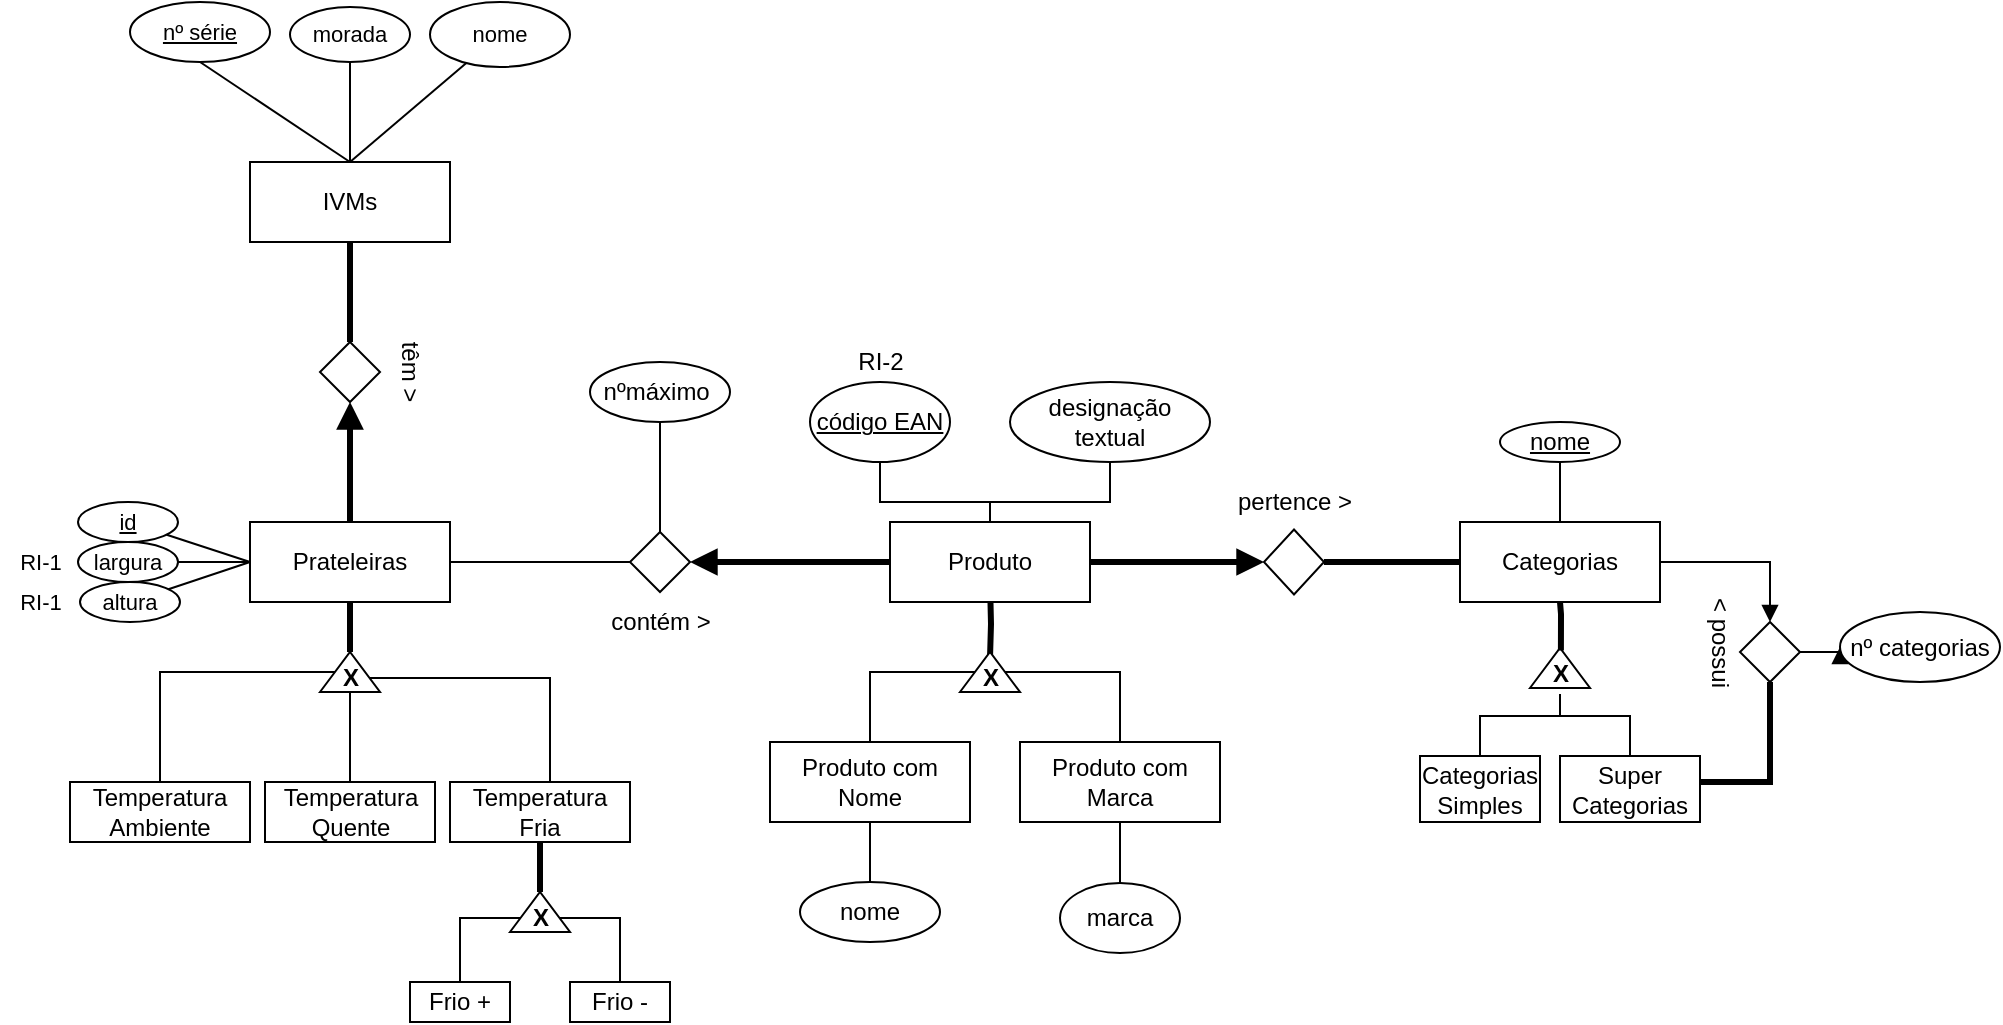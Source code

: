 <mxfile version="18.1.1" type="github">
  <diagram id="8ztq_dbtikDleyWdbMcF" name="Page-1">
    <mxGraphModel dx="544" dy="933" grid="1" gridSize="10" guides="1" tooltips="1" connect="1" arrows="1" fold="1" page="1" pageScale="1" pageWidth="827" pageHeight="1169" math="0" shadow="0">
      <root>
        <mxCell id="0" />
        <mxCell id="1" parent="0" />
        <mxCell id="TBFXP56faVrxq3CZrR5O-63" value="" style="edgeStyle=orthogonalEdgeStyle;rounded=0;orthogonalLoop=1;jettySize=auto;html=1;startArrow=none;startFill=0;endArrow=none;endFill=0;strokeWidth=1;exitX=0.5;exitY=0;exitDx=0;exitDy=0;" edge="1" parent="1" source="TBFXP56faVrxq3CZrR5O-56" target="TBFXP56faVrxq3CZrR5O-60">
          <mxGeometry relative="1" as="geometry" />
        </mxCell>
        <mxCell id="fuVCnv27o5Psqc1fixxr-16" value="IVMs" style="whiteSpace=wrap;html=1;align=center;" parent="1" vertex="1">
          <mxGeometry x="285" y="250" width="100" height="40" as="geometry" />
        </mxCell>
        <mxCell id="fuVCnv27o5Psqc1fixxr-18" value="" style="shape=rhombus;perimeter=rhombusPerimeter;whiteSpace=wrap;html=1;align=center;" parent="1" vertex="1">
          <mxGeometry x="320" y="340" width="30" height="30" as="geometry" />
        </mxCell>
        <mxCell id="fuVCnv27o5Psqc1fixxr-27" value="têm &amp;gt;" style="text;html=1;strokeColor=none;fillColor=none;align=center;verticalAlign=middle;whiteSpace=wrap;rounded=0;rotation=90;" parent="1" vertex="1">
          <mxGeometry x="335" y="340" width="60" height="30" as="geometry" />
        </mxCell>
        <mxCell id="fuVCnv27o5Psqc1fixxr-143" style="edgeStyle=none;rounded=0;sketch=0;orthogonalLoop=1;jettySize=auto;html=1;entryX=0.5;entryY=1;entryDx=0;entryDy=0;shadow=0;labelBackgroundColor=default;fontFamily=Helvetica;fontSize=11;fontColor=default;startArrow=none;startFill=0;endArrow=block;endFill=1;strokeColor=default;strokeWidth=3;fillColor=#000000;elbow=vertical;" parent="1" source="fuVCnv27o5Psqc1fixxr-28" target="fuVCnv27o5Psqc1fixxr-18" edge="1">
          <mxGeometry relative="1" as="geometry" />
        </mxCell>
        <mxCell id="fuVCnv27o5Psqc1fixxr-28" value="Prateleiras" style="whiteSpace=wrap;html=1;align=center;" parent="1" vertex="1">
          <mxGeometry x="285" y="430" width="100" height="40" as="geometry" />
        </mxCell>
        <mxCell id="fuVCnv27o5Psqc1fixxr-51" value="" style="endArrow=none;html=1;rounded=0;shadow=0;fillColor=#FFFFFF;elbow=vertical;exitX=0.5;exitY=1;exitDx=0;exitDy=0;entryX=0.5;entryY=0;entryDx=0;entryDy=0;strokeColor=#000000;strokeWidth=3;fontStyle=1" parent="1" source="fuVCnv27o5Psqc1fixxr-16" edge="1">
          <mxGeometry relative="1" as="geometry">
            <mxPoint x="155" y="380" as="sourcePoint" />
            <mxPoint x="335" y="340" as="targetPoint" />
          </mxGeometry>
        </mxCell>
        <mxCell id="fuVCnv27o5Psqc1fixxr-136" value="nº série" style="ellipse;whiteSpace=wrap;html=1;align=center;fontStyle=4;fontFamily=Helvetica;fontSize=11;fontColor=default;" parent="1" vertex="1">
          <mxGeometry x="225" y="170" width="70" height="30" as="geometry" />
        </mxCell>
        <mxCell id="fuVCnv27o5Psqc1fixxr-137" value="" style="endArrow=none;html=1;rounded=0;shadow=0;labelBackgroundColor=default;sketch=0;fontFamily=Helvetica;fontSize=11;fontColor=default;strokeColor=default;strokeWidth=1;fillColor=#000000;elbow=vertical;entryX=0.5;entryY=0;entryDx=0;entryDy=0;exitX=0.5;exitY=1;exitDx=0;exitDy=0;" parent="1" source="fuVCnv27o5Psqc1fixxr-136" target="fuVCnv27o5Psqc1fixxr-16" edge="1">
          <mxGeometry relative="1" as="geometry">
            <mxPoint x="275" y="300" as="sourcePoint" />
            <mxPoint x="435" y="300" as="targetPoint" />
          </mxGeometry>
        </mxCell>
        <mxCell id="fuVCnv27o5Psqc1fixxr-141" style="edgeStyle=none;rounded=0;sketch=0;orthogonalLoop=1;jettySize=auto;html=1;entryX=0.5;entryY=0;entryDx=0;entryDy=0;shadow=0;labelBackgroundColor=default;fontFamily=Helvetica;fontSize=11;fontColor=default;startArrow=none;startFill=0;endArrow=none;endFill=0;strokeColor=default;strokeWidth=1;fillColor=#000000;elbow=vertical;" parent="1" source="fuVCnv27o5Psqc1fixxr-140" target="fuVCnv27o5Psqc1fixxr-16" edge="1">
          <mxGeometry relative="1" as="geometry" />
        </mxCell>
        <mxCell id="fuVCnv27o5Psqc1fixxr-140" value="nome" style="ellipse;whiteSpace=wrap;html=1;align=center;fontFamily=Helvetica;fontSize=11;fontColor=default;" parent="1" vertex="1">
          <mxGeometry x="375" y="170" width="70" height="32.5" as="geometry" />
        </mxCell>
        <mxCell id="fuVCnv27o5Psqc1fixxr-145" style="edgeStyle=none;rounded=0;sketch=0;orthogonalLoop=1;jettySize=auto;html=1;shadow=0;labelBackgroundColor=default;fontFamily=Helvetica;fontSize=11;fontColor=default;startArrow=none;startFill=0;endArrow=none;endFill=0;strokeColor=default;strokeWidth=1;fillColor=#000000;elbow=vertical;" parent="1" source="fuVCnv27o5Psqc1fixxr-144" edge="1">
          <mxGeometry relative="1" as="geometry">
            <mxPoint x="335" y="250" as="targetPoint" />
          </mxGeometry>
        </mxCell>
        <mxCell id="fuVCnv27o5Psqc1fixxr-144" value="morada" style="ellipse;whiteSpace=wrap;html=1;align=center;fontFamily=Helvetica;fontSize=11;fontColor=default;" parent="1" vertex="1">
          <mxGeometry x="305" y="172.5" width="60" height="27.5" as="geometry" />
        </mxCell>
        <mxCell id="fuVCnv27o5Psqc1fixxr-148" style="edgeStyle=none;rounded=0;sketch=0;orthogonalLoop=1;jettySize=auto;html=1;shadow=0;labelBackgroundColor=default;fontFamily=Helvetica;fontSize=11;fontColor=default;startArrow=none;startFill=0;endArrow=none;endFill=0;strokeColor=default;strokeWidth=1;fillColor=#000000;elbow=vertical;" parent="1" source="fuVCnv27o5Psqc1fixxr-147" edge="1">
          <mxGeometry relative="1" as="geometry">
            <mxPoint x="285" y="450" as="targetPoint" />
          </mxGeometry>
        </mxCell>
        <mxCell id="fuVCnv27o5Psqc1fixxr-147" value="id" style="ellipse;whiteSpace=wrap;html=1;align=center;fontStyle=4;fontFamily=Helvetica;fontSize=11;fontColor=default;" parent="1" vertex="1">
          <mxGeometry x="199" y="420" width="50" height="20" as="geometry" />
        </mxCell>
        <mxCell id="fuVCnv27o5Psqc1fixxr-151" style="edgeStyle=none;rounded=0;sketch=0;orthogonalLoop=1;jettySize=auto;html=1;shadow=0;labelBackgroundColor=default;fontFamily=Helvetica;fontSize=11;fontColor=default;startArrow=none;startFill=0;endArrow=none;endFill=0;strokeColor=default;strokeWidth=1;fillColor=#000000;elbow=vertical;" parent="1" source="fuVCnv27o5Psqc1fixxr-150" edge="1">
          <mxGeometry relative="1" as="geometry">
            <mxPoint x="285" y="450" as="targetPoint" />
          </mxGeometry>
        </mxCell>
        <mxCell id="fuVCnv27o5Psqc1fixxr-150" value="altura" style="ellipse;whiteSpace=wrap;html=1;align=center;fontFamily=Helvetica;fontSize=11;fontColor=default;" parent="1" vertex="1">
          <mxGeometry x="200" y="460" width="50" height="20" as="geometry" />
        </mxCell>
        <mxCell id="fuVCnv27o5Psqc1fixxr-155" value="" style="edgeStyle=none;rounded=0;sketch=0;orthogonalLoop=1;jettySize=auto;html=1;shadow=0;labelBackgroundColor=default;fontFamily=Helvetica;fontSize=11;fontColor=default;startArrow=none;startFill=0;endArrow=none;endFill=0;strokeColor=default;strokeWidth=1;fillColor=#000000;elbow=vertical;entryX=0;entryY=0.5;entryDx=0;entryDy=0;" parent="1" source="fuVCnv27o5Psqc1fixxr-154" edge="1" target="fuVCnv27o5Psqc1fixxr-28">
          <mxGeometry relative="1" as="geometry">
            <mxPoint x="185" y="407.5" as="targetPoint" />
          </mxGeometry>
        </mxCell>
        <mxCell id="fuVCnv27o5Psqc1fixxr-154" value="largura" style="ellipse;whiteSpace=wrap;html=1;align=center;fontFamily=Helvetica;fontSize=11;fontColor=default;" parent="1" vertex="1">
          <mxGeometry x="199" y="440" width="50" height="20" as="geometry" />
        </mxCell>
        <mxCell id="fuVCnv27o5Psqc1fixxr-156" value="RI-1" style="text;html=1;align=center;verticalAlign=middle;resizable=0;points=[];autosize=1;strokeColor=none;fillColor=none;fontSize=11;fontFamily=Helvetica;fontColor=default;" parent="1" vertex="1">
          <mxGeometry x="160" y="460" width="40" height="20" as="geometry" />
        </mxCell>
        <mxCell id="fuVCnv27o5Psqc1fixxr-157" value="RI-1" style="text;html=1;align=center;verticalAlign=middle;resizable=0;points=[];autosize=1;strokeColor=none;fillColor=none;fontSize=11;fontFamily=Helvetica;fontColor=default;" parent="1" vertex="1">
          <mxGeometry x="160" y="440" width="40" height="20" as="geometry" />
        </mxCell>
        <mxCell id="TBFXP56faVrxq3CZrR5O-3" value="" style="edgeStyle=orthogonalEdgeStyle;rounded=0;orthogonalLoop=1;jettySize=auto;html=1;endArrow=none;endFill=0;strokeWidth=3;" edge="1" parent="1" source="TBFXP56faVrxq3CZrR5O-1" target="fuVCnv27o5Psqc1fixxr-28">
          <mxGeometry relative="1" as="geometry" />
        </mxCell>
        <mxCell id="TBFXP56faVrxq3CZrR5O-1" value="" style="triangle;whiteSpace=wrap;html=1;rotation=-90;" vertex="1" parent="1">
          <mxGeometry x="325" y="490" width="20" height="30" as="geometry" />
        </mxCell>
        <mxCell id="TBFXP56faVrxq3CZrR5O-5" value="" style="endArrow=none;html=1;rounded=0;strokeWidth=1;entryX=0.5;entryY=0;entryDx=0;entryDy=0;edgeStyle=orthogonalEdgeStyle;exitX=0.5;exitY=0;exitDx=0;exitDy=0;" edge="1" parent="1" source="TBFXP56faVrxq3CZrR5O-6" target="TBFXP56faVrxq3CZrR5O-1">
          <mxGeometry relative="1" as="geometry">
            <mxPoint x="225" y="550" as="sourcePoint" />
            <mxPoint x="295" y="550" as="targetPoint" />
            <Array as="points">
              <mxPoint x="240" y="505" />
            </Array>
          </mxGeometry>
        </mxCell>
        <mxCell id="TBFXP56faVrxq3CZrR5O-6" value="Temperatura Ambiente" style="whiteSpace=wrap;html=1;align=center;" vertex="1" parent="1">
          <mxGeometry x="195" y="560" width="90" height="30" as="geometry" />
        </mxCell>
        <mxCell id="TBFXP56faVrxq3CZrR5O-14" style="edgeStyle=orthogonalEdgeStyle;rounded=0;orthogonalLoop=1;jettySize=auto;html=1;endArrow=none;endFill=0;strokeWidth=1;entryX=0.552;entryY=-0.013;entryDx=0;entryDy=0;entryPerimeter=0;" edge="1" parent="1" source="TBFXP56faVrxq3CZrR5O-7" target="TBFXP56faVrxq3CZrR5O-15">
          <mxGeometry relative="1" as="geometry">
            <mxPoint x="445" y="560" as="targetPoint" />
            <Array as="points">
              <mxPoint x="435" y="508" />
              <mxPoint x="435" y="560" />
            </Array>
          </mxGeometry>
        </mxCell>
        <mxCell id="TBFXP56faVrxq3CZrR5O-7" value="X" style="text;html=1;align=center;verticalAlign=middle;resizable=0;points=[];autosize=1;strokeColor=none;fillColor=none;fontStyle=1" vertex="1" parent="1">
          <mxGeometry x="325" y="498" width="20" height="20" as="geometry" />
        </mxCell>
        <mxCell id="TBFXP56faVrxq3CZrR5O-13" value="" style="edgeStyle=orthogonalEdgeStyle;rounded=0;orthogonalLoop=1;jettySize=auto;html=1;endArrow=none;endFill=0;strokeWidth=1;entryX=0;entryY=0.5;entryDx=0;entryDy=0;" edge="1" parent="1" source="TBFXP56faVrxq3CZrR5O-11" target="TBFXP56faVrxq3CZrR5O-1">
          <mxGeometry relative="1" as="geometry" />
        </mxCell>
        <mxCell id="TBFXP56faVrxq3CZrR5O-11" value="Temperatura Quente" style="whiteSpace=wrap;html=1;align=center;" vertex="1" parent="1">
          <mxGeometry x="292.5" y="560" width="85" height="30" as="geometry" />
        </mxCell>
        <mxCell id="TBFXP56faVrxq3CZrR5O-15" value="Temperatura Fria" style="whiteSpace=wrap;html=1;align=center;" vertex="1" parent="1">
          <mxGeometry x="385" y="560" width="90" height="30" as="geometry" />
        </mxCell>
        <mxCell id="TBFXP56faVrxq3CZrR5O-18" value="" style="edgeStyle=orthogonalEdgeStyle;rounded=0;orthogonalLoop=1;jettySize=auto;html=1;endArrow=none;endFill=0;strokeWidth=3;" edge="1" parent="1" source="TBFXP56faVrxq3CZrR5O-16" target="TBFXP56faVrxq3CZrR5O-15">
          <mxGeometry relative="1" as="geometry" />
        </mxCell>
        <mxCell id="TBFXP56faVrxq3CZrR5O-16" value="" style="triangle;whiteSpace=wrap;html=1;rotation=-90;" vertex="1" parent="1">
          <mxGeometry x="420" y="610" width="20" height="30" as="geometry" />
        </mxCell>
        <mxCell id="TBFXP56faVrxq3CZrR5O-22" value="" style="edgeStyle=orthogonalEdgeStyle;rounded=0;orthogonalLoop=1;jettySize=auto;html=1;endArrow=none;endFill=0;strokeWidth=1;" edge="1" parent="1" source="TBFXP56faVrxq3CZrR5O-17" target="TBFXP56faVrxq3CZrR5O-20">
          <mxGeometry relative="1" as="geometry" />
        </mxCell>
        <mxCell id="TBFXP56faVrxq3CZrR5O-23" value="" style="edgeStyle=orthogonalEdgeStyle;rounded=0;orthogonalLoop=1;jettySize=auto;html=1;endArrow=none;endFill=0;strokeWidth=1;" edge="1" parent="1" source="TBFXP56faVrxq3CZrR5O-17" target="TBFXP56faVrxq3CZrR5O-21">
          <mxGeometry relative="1" as="geometry" />
        </mxCell>
        <mxCell id="TBFXP56faVrxq3CZrR5O-17" value="X" style="text;html=1;align=center;verticalAlign=middle;resizable=0;points=[];autosize=1;strokeColor=none;fillColor=none;fontStyle=1" vertex="1" parent="1">
          <mxGeometry x="420" y="618" width="20" height="20" as="geometry" />
        </mxCell>
        <mxCell id="TBFXP56faVrxq3CZrR5O-20" value="Frio +" style="whiteSpace=wrap;html=1;align=center;" vertex="1" parent="1">
          <mxGeometry x="365" y="660" width="50" height="20" as="geometry" />
        </mxCell>
        <mxCell id="TBFXP56faVrxq3CZrR5O-21" value="Frio -" style="whiteSpace=wrap;html=1;align=center;" vertex="1" parent="1">
          <mxGeometry x="445" y="660" width="50" height="20" as="geometry" />
        </mxCell>
        <mxCell id="TBFXP56faVrxq3CZrR5O-38" value="" style="edgeStyle=orthogonalEdgeStyle;rounded=0;orthogonalLoop=1;jettySize=auto;html=1;endArrow=none;endFill=0;strokeWidth=3;" edge="1" parent="1" target="TBFXP56faVrxq3CZrR5O-36">
          <mxGeometry relative="1" as="geometry">
            <mxPoint x="655" y="460" as="sourcePoint" />
          </mxGeometry>
        </mxCell>
        <mxCell id="TBFXP56faVrxq3CZrR5O-27" value="Produto" style="whiteSpace=wrap;html=1;align=center;" vertex="1" parent="1">
          <mxGeometry x="605" y="430" width="100" height="40" as="geometry" />
        </mxCell>
        <mxCell id="TBFXP56faVrxq3CZrR5O-30" value="" style="edgeStyle=orthogonalEdgeStyle;rounded=0;orthogonalLoop=1;jettySize=auto;html=1;endArrow=none;endFill=0;strokeWidth=1;" edge="1" parent="1" source="TBFXP56faVrxq3CZrR5O-29" target="TBFXP56faVrxq3CZrR5O-27">
          <mxGeometry relative="1" as="geometry" />
        </mxCell>
        <mxCell id="TBFXP56faVrxq3CZrR5O-29" value="código EAN" style="ellipse;whiteSpace=wrap;html=1;align=center;fontStyle=4;" vertex="1" parent="1">
          <mxGeometry x="565" y="360" width="70" height="40" as="geometry" />
        </mxCell>
        <mxCell id="TBFXP56faVrxq3CZrR5O-31" value="RI-2" style="text;html=1;align=center;verticalAlign=middle;resizable=0;points=[];autosize=1;strokeColor=none;fillColor=none;" vertex="1" parent="1">
          <mxGeometry x="580" y="340" width="40" height="20" as="geometry" />
        </mxCell>
        <mxCell id="TBFXP56faVrxq3CZrR5O-35" value="" style="triangle;whiteSpace=wrap;html=1;rotation=-90;" vertex="1" parent="1">
          <mxGeometry x="645" y="490" width="20" height="30" as="geometry" />
        </mxCell>
        <mxCell id="TBFXP56faVrxq3CZrR5O-42" value="" style="rounded=0;orthogonalLoop=1;jettySize=auto;html=1;endArrow=none;endFill=0;strokeWidth=1;edgeStyle=elbowEdgeStyle;exitX=0.5;exitY=0;exitDx=0;exitDy=0;" edge="1" parent="1" source="TBFXP56faVrxq3CZrR5O-35" target="TBFXP56faVrxq3CZrR5O-40">
          <mxGeometry relative="1" as="geometry">
            <Array as="points">
              <mxPoint x="595" y="510" />
            </Array>
          </mxGeometry>
        </mxCell>
        <mxCell id="TBFXP56faVrxq3CZrR5O-43" value="" style="edgeStyle=elbowEdgeStyle;rounded=0;orthogonalLoop=1;jettySize=auto;html=1;endArrow=none;endFill=0;strokeWidth=1;exitX=0.5;exitY=1;exitDx=0;exitDy=0;entryX=0.5;entryY=0;entryDx=0;entryDy=0;" edge="1" parent="1" source="TBFXP56faVrxq3CZrR5O-35" target="TBFXP56faVrxq3CZrR5O-41">
          <mxGeometry relative="1" as="geometry">
            <Array as="points">
              <mxPoint x="720" y="520" />
            </Array>
          </mxGeometry>
        </mxCell>
        <mxCell id="TBFXP56faVrxq3CZrR5O-36" value="X" style="text;html=1;align=center;verticalAlign=middle;resizable=0;points=[];autosize=1;strokeColor=none;fillColor=none;fontStyle=1" vertex="1" parent="1">
          <mxGeometry x="645" y="498" width="20" height="20" as="geometry" />
        </mxCell>
        <mxCell id="TBFXP56faVrxq3CZrR5O-40" value="Produto com Nome" style="whiteSpace=wrap;html=1;align=center;" vertex="1" parent="1">
          <mxGeometry x="545" y="540" width="100" height="40" as="geometry" />
        </mxCell>
        <mxCell id="TBFXP56faVrxq3CZrR5O-41" value="Produto com Marca" style="whiteSpace=wrap;html=1;align=center;" vertex="1" parent="1">
          <mxGeometry x="670" y="540" width="100" height="40" as="geometry" />
        </mxCell>
        <mxCell id="TBFXP56faVrxq3CZrR5O-45" value="" style="edgeStyle=elbowEdgeStyle;rounded=0;orthogonalLoop=1;jettySize=auto;html=1;endArrow=none;endFill=0;strokeWidth=1;" edge="1" parent="1" source="TBFXP56faVrxq3CZrR5O-44" target="TBFXP56faVrxq3CZrR5O-40">
          <mxGeometry relative="1" as="geometry" />
        </mxCell>
        <mxCell id="TBFXP56faVrxq3CZrR5O-44" value="nome" style="ellipse;whiteSpace=wrap;html=1;align=center;" vertex="1" parent="1">
          <mxGeometry x="560" y="610" width="70" height="30" as="geometry" />
        </mxCell>
        <mxCell id="TBFXP56faVrxq3CZrR5O-47" value="" style="edgeStyle=elbowEdgeStyle;rounded=0;orthogonalLoop=1;jettySize=auto;html=1;endArrow=none;endFill=0;strokeWidth=1;" edge="1" parent="1" source="TBFXP56faVrxq3CZrR5O-46" target="TBFXP56faVrxq3CZrR5O-41">
          <mxGeometry relative="1" as="geometry" />
        </mxCell>
        <mxCell id="TBFXP56faVrxq3CZrR5O-46" value="marca" style="ellipse;whiteSpace=wrap;html=1;align=center;" vertex="1" parent="1">
          <mxGeometry x="690" y="610.5" width="60" height="35" as="geometry" />
        </mxCell>
        <mxCell id="TBFXP56faVrxq3CZrR5O-49" value="" style="edgeStyle=orthogonalEdgeStyle;rounded=0;orthogonalLoop=1;jettySize=auto;html=1;endArrow=none;endFill=0;strokeWidth=1;exitX=0.5;exitY=1;exitDx=0;exitDy=0;entryX=0.5;entryY=0;entryDx=0;entryDy=0;" edge="1" parent="1" source="TBFXP56faVrxq3CZrR5O-48" target="TBFXP56faVrxq3CZrR5O-27">
          <mxGeometry relative="1" as="geometry">
            <Array as="points">
              <mxPoint x="715" y="420" />
              <mxPoint x="655" y="420" />
            </Array>
          </mxGeometry>
        </mxCell>
        <mxCell id="TBFXP56faVrxq3CZrR5O-48" value="designação textual" style="ellipse;whiteSpace=wrap;html=1;align=center;" vertex="1" parent="1">
          <mxGeometry x="665" y="360" width="100" height="40" as="geometry" />
        </mxCell>
        <mxCell id="TBFXP56faVrxq3CZrR5O-54" value="" style="edgeStyle=orthogonalEdgeStyle;rounded=0;orthogonalLoop=1;jettySize=auto;html=1;endArrow=none;endFill=0;strokeWidth=3;" edge="1" parent="1" source="TBFXP56faVrxq3CZrR5O-51" target="TBFXP56faVrxq3CZrR5O-52">
          <mxGeometry relative="1" as="geometry" />
        </mxCell>
        <mxCell id="TBFXP56faVrxq3CZrR5O-86" value="" style="edgeStyle=orthogonalEdgeStyle;rounded=0;orthogonalLoop=1;jettySize=auto;html=1;startArrow=none;startFill=0;endArrow=block;endFill=1;strokeWidth=1;" edge="1" parent="1" source="TBFXP56faVrxq3CZrR5O-51" target="TBFXP56faVrxq3CZrR5O-78">
          <mxGeometry relative="1" as="geometry" />
        </mxCell>
        <mxCell id="TBFXP56faVrxq3CZrR5O-51" value="Categorias" style="whiteSpace=wrap;html=1;align=center;" vertex="1" parent="1">
          <mxGeometry x="890" y="430" width="100" height="40" as="geometry" />
        </mxCell>
        <mxCell id="TBFXP56faVrxq3CZrR5O-52" value="" style="shape=rhombus;perimeter=rhombusPerimeter;whiteSpace=wrap;html=1;align=center;strokeWidth=1;" vertex="1" parent="1">
          <mxGeometry x="792" y="433.75" width="30" height="32.5" as="geometry" />
        </mxCell>
        <mxCell id="TBFXP56faVrxq3CZrR5O-53" value="" style="endArrow=block;html=1;rounded=0;strokeWidth=3;exitX=1;exitY=0.5;exitDx=0;exitDy=0;entryX=0;entryY=0.5;entryDx=0;entryDy=0;endFill=1;" edge="1" parent="1" source="TBFXP56faVrxq3CZrR5O-27" target="TBFXP56faVrxq3CZrR5O-52">
          <mxGeometry relative="1" as="geometry">
            <mxPoint x="750" y="470" as="sourcePoint" />
            <mxPoint x="910" y="470" as="targetPoint" />
          </mxGeometry>
        </mxCell>
        <mxCell id="TBFXP56faVrxq3CZrR5O-58" style="edgeStyle=orthogonalEdgeStyle;rounded=0;orthogonalLoop=1;jettySize=auto;html=1;exitX=1;exitY=0.5;exitDx=0;exitDy=0;entryX=0;entryY=0.5;entryDx=0;entryDy=0;endArrow=none;endFill=0;strokeWidth=3;startArrow=block;startFill=1;" edge="1" parent="1" source="TBFXP56faVrxq3CZrR5O-56" target="TBFXP56faVrxq3CZrR5O-27">
          <mxGeometry relative="1" as="geometry" />
        </mxCell>
        <mxCell id="TBFXP56faVrxq3CZrR5O-56" value="" style="shape=rhombus;perimeter=rhombusPerimeter;whiteSpace=wrap;html=1;align=center;strokeWidth=1;" vertex="1" parent="1">
          <mxGeometry x="475" y="435" width="30" height="30" as="geometry" />
        </mxCell>
        <mxCell id="TBFXP56faVrxq3CZrR5O-57" value="" style="endArrow=none;html=1;rounded=0;strokeWidth=1;exitX=1;exitY=0.5;exitDx=0;exitDy=0;entryX=0;entryY=0.5;entryDx=0;entryDy=0;" edge="1" parent="1" source="fuVCnv27o5Psqc1fixxr-28" target="TBFXP56faVrxq3CZrR5O-56">
          <mxGeometry relative="1" as="geometry">
            <mxPoint x="370" y="480" as="sourcePoint" />
            <mxPoint x="530" y="480" as="targetPoint" />
          </mxGeometry>
        </mxCell>
        <mxCell id="TBFXP56faVrxq3CZrR5O-60" value="nºmáximo&amp;nbsp;" style="ellipse;whiteSpace=wrap;html=1;align=center;strokeWidth=1;" vertex="1" parent="1">
          <mxGeometry x="455" y="350" width="70" height="30" as="geometry" />
        </mxCell>
        <mxCell id="TBFXP56faVrxq3CZrR5O-59" value="contém &amp;gt;" style="text;html=1;align=center;verticalAlign=middle;resizable=0;points=[];autosize=1;strokeColor=none;fillColor=none;" vertex="1" parent="1">
          <mxGeometry x="455" y="470" width="70" height="20" as="geometry" />
        </mxCell>
        <mxCell id="TBFXP56faVrxq3CZrR5O-67" value="pertence &amp;gt;" style="text;html=1;align=center;verticalAlign=middle;resizable=0;points=[];autosize=1;strokeColor=none;fillColor=none;" vertex="1" parent="1">
          <mxGeometry x="772" y="410" width="70" height="20" as="geometry" />
        </mxCell>
        <mxCell id="TBFXP56faVrxq3CZrR5O-69" value="" style="triangle;whiteSpace=wrap;html=1;rotation=-90;" vertex="1" parent="1">
          <mxGeometry x="930" y="488" width="20" height="30" as="geometry" />
        </mxCell>
        <mxCell id="TBFXP56faVrxq3CZrR5O-71" value="" style="edgeStyle=orthogonalEdgeStyle;rounded=0;orthogonalLoop=1;jettySize=auto;html=1;startArrow=none;startFill=0;endArrow=none;endFill=0;strokeWidth=3;exitX=0.523;exitY=-0.088;exitDx=0;exitDy=0;exitPerimeter=0;" edge="1" parent="1" source="TBFXP56faVrxq3CZrR5O-70" target="TBFXP56faVrxq3CZrR5O-51">
          <mxGeometry relative="1" as="geometry">
            <Array as="points">
              <mxPoint x="941" y="476" />
              <mxPoint x="940" y="476" />
            </Array>
          </mxGeometry>
        </mxCell>
        <mxCell id="TBFXP56faVrxq3CZrR5O-70" value="X" style="text;html=1;align=center;verticalAlign=middle;resizable=0;points=[];autosize=1;strokeColor=none;fillColor=none;fontStyle=1" vertex="1" parent="1">
          <mxGeometry x="930" y="496" width="20" height="20" as="geometry" />
        </mxCell>
        <mxCell id="TBFXP56faVrxq3CZrR5O-74" value="" style="edgeStyle=orthogonalEdgeStyle;rounded=0;orthogonalLoop=1;jettySize=auto;html=1;startArrow=none;startFill=0;endArrow=none;endFill=0;strokeWidth=1;" edge="1" parent="1" source="TBFXP56faVrxq3CZrR5O-72" target="TBFXP56faVrxq3CZrR5O-70">
          <mxGeometry relative="1" as="geometry" />
        </mxCell>
        <mxCell id="TBFXP56faVrxq3CZrR5O-72" value="Categorias Simples" style="whiteSpace=wrap;html=1;align=center;strokeWidth=1;" vertex="1" parent="1">
          <mxGeometry x="870" y="547" width="60" height="33" as="geometry" />
        </mxCell>
        <mxCell id="TBFXP56faVrxq3CZrR5O-76" value="" style="edgeStyle=orthogonalEdgeStyle;rounded=0;orthogonalLoop=1;jettySize=auto;html=1;startArrow=none;startFill=0;endArrow=none;endFill=0;strokeWidth=1;" edge="1" parent="1" source="TBFXP56faVrxq3CZrR5O-75" target="TBFXP56faVrxq3CZrR5O-70">
          <mxGeometry relative="1" as="geometry" />
        </mxCell>
        <mxCell id="TBFXP56faVrxq3CZrR5O-75" value="Super Categorias" style="whiteSpace=wrap;html=1;align=center;strokeWidth=1;" vertex="1" parent="1">
          <mxGeometry x="940" y="547" width="70" height="33" as="geometry" />
        </mxCell>
        <mxCell id="TBFXP56faVrxq3CZrR5O-81" value="" style="edgeStyle=orthogonalEdgeStyle;rounded=0;orthogonalLoop=1;jettySize=auto;html=1;startArrow=none;startFill=0;endArrow=none;endFill=0;strokeWidth=3;exitX=0.5;exitY=1;exitDx=0;exitDy=0;" edge="1" parent="1" source="TBFXP56faVrxq3CZrR5O-78" target="TBFXP56faVrxq3CZrR5O-75">
          <mxGeometry relative="1" as="geometry">
            <Array as="points">
              <mxPoint x="1045" y="560" />
            </Array>
          </mxGeometry>
        </mxCell>
        <mxCell id="TBFXP56faVrxq3CZrR5O-91" value="" style="edgeStyle=orthogonalEdgeStyle;rounded=0;orthogonalLoop=1;jettySize=auto;html=1;startArrow=none;startFill=0;endArrow=block;endFill=1;strokeWidth=1;" edge="1" parent="1" source="TBFXP56faVrxq3CZrR5O-78" target="TBFXP56faVrxq3CZrR5O-89">
          <mxGeometry relative="1" as="geometry" />
        </mxCell>
        <mxCell id="TBFXP56faVrxq3CZrR5O-78" value="" style="shape=rhombus;perimeter=rhombusPerimeter;whiteSpace=wrap;html=1;align=center;strokeWidth=1;" vertex="1" parent="1">
          <mxGeometry x="1030" y="480" width="30" height="30" as="geometry" />
        </mxCell>
        <mxCell id="TBFXP56faVrxq3CZrR5O-80" value="" style="edgeStyle=orthogonalEdgeStyle;rounded=0;orthogonalLoop=1;jettySize=auto;html=1;startArrow=none;startFill=0;endArrow=none;endFill=0;strokeWidth=1;" edge="1" parent="1" source="TBFXP56faVrxq3CZrR5O-79" target="TBFXP56faVrxq3CZrR5O-51">
          <mxGeometry relative="1" as="geometry" />
        </mxCell>
        <mxCell id="TBFXP56faVrxq3CZrR5O-79" value="nome" style="ellipse;whiteSpace=wrap;html=1;align=center;fontStyle=4;strokeWidth=1;" vertex="1" parent="1">
          <mxGeometry x="910" y="380" width="60" height="20" as="geometry" />
        </mxCell>
        <mxCell id="TBFXP56faVrxq3CZrR5O-87" value="&amp;lt; possui" style="text;html=1;align=center;verticalAlign=middle;resizable=0;points=[];autosize=1;strokeColor=none;fillColor=none;rotation=90;" vertex="1" parent="1">
          <mxGeometry x="990" y="480" width="60" height="20" as="geometry" />
        </mxCell>
        <mxCell id="TBFXP56faVrxq3CZrR5O-89" value="nº categorias" style="ellipse;whiteSpace=wrap;html=1;align=center;strokeWidth=1;" vertex="1" parent="1">
          <mxGeometry x="1080" y="475" width="80" height="35" as="geometry" />
        </mxCell>
      </root>
    </mxGraphModel>
  </diagram>
</mxfile>
